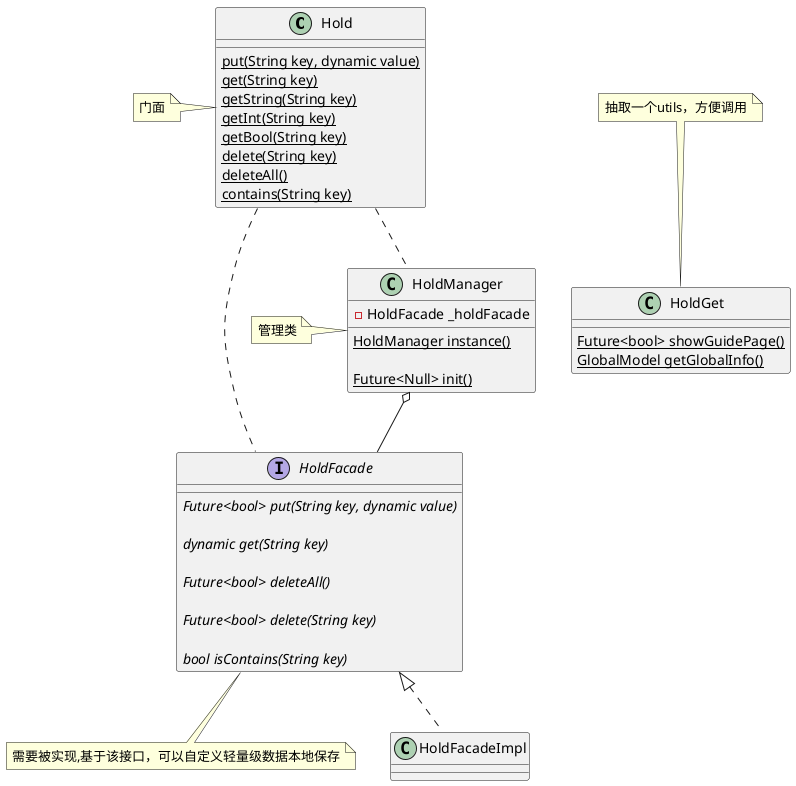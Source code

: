 @startuml
'https://plantuml.com/class-diagram

class Hold {
{static} put(String key, dynamic value)
{static} get(String key)
{static} getString(String key)
{static} getInt(String key)
{static} getBool(String key)
{static} delete(String key)
{static} deleteAll()
{static} contains(String key)
}
note left: 门面

interface HoldFacade {
  {abstract} Future<bool> put(String key, dynamic value)

  {abstract} dynamic get(String key)

  {abstract} Future<bool> deleteAll()

  {abstract} Future<bool> delete(String key)

  {abstract} bool isContains(String key)
}
note bottom: 需要被实现,基于该接口，可以自定义轻量级数据本地保存

class HoldFacadeImpl {

}

class HoldManager {
  -HoldFacade _holdFacade

  {static} HoldManager instance()

  {static} Future<Null> init()
}
note left: 管理类

class HoldGet {
{static} Future<bool> showGuidePage()
{static} GlobalModel getGlobalInfo()
}
note top: 抽取一个utils，方便调用

'<|.. 实现
'<|-- 继承
'o--  聚合
'..  ???
HoldFacade <|.. HoldFacadeImpl

HoldManager o-- HoldFacade
Hold .. HoldManager
Hold .. HoldFacade
@enduml